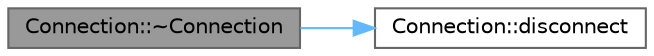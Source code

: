 digraph "Connection::~Connection"
{
 // LATEX_PDF_SIZE
  bgcolor="transparent";
  edge [fontname=Helvetica,fontsize=10,labelfontname=Helvetica,labelfontsize=10];
  node [fontname=Helvetica,fontsize=10,shape=box,height=0.2,width=0.4];
  rankdir="LR";
  Node1 [label="Connection::~Connection",height=0.2,width=0.4,color="gray40", fillcolor="grey60", style="filled", fontcolor="black",tooltip=" "];
  Node1 -> Node2 [color="steelblue1",style="solid"];
  Node2 [label="Connection::disconnect",height=0.2,width=0.4,color="grey40", fillcolor="white", style="filled",URL="$class_connection.html#a8cd1f48492bb41729f5fc4915471b6bf",tooltip=" "];
}
